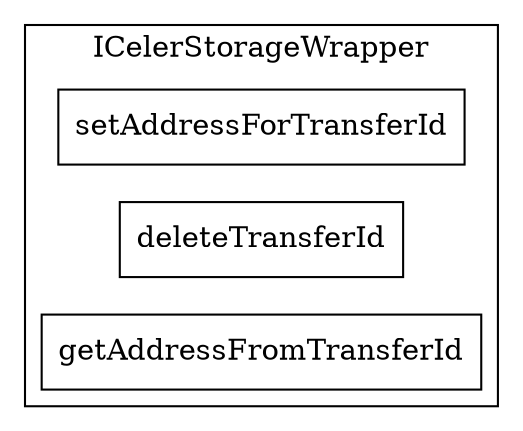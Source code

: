 strict digraph {
rankdir="LR"
node [shape=box]
subgraph cluster_25_ICelerStorageWrapper {
label = "ICelerStorageWrapper"
"25_setAddressForTransferId" [label="setAddressForTransferId"]
"25_deleteTransferId" [label="deleteTransferId"]
"25_getAddressFromTransferId" [label="getAddressFromTransferId"]
}subgraph cluster_solidity {
label = "[Solidity]"
}
}